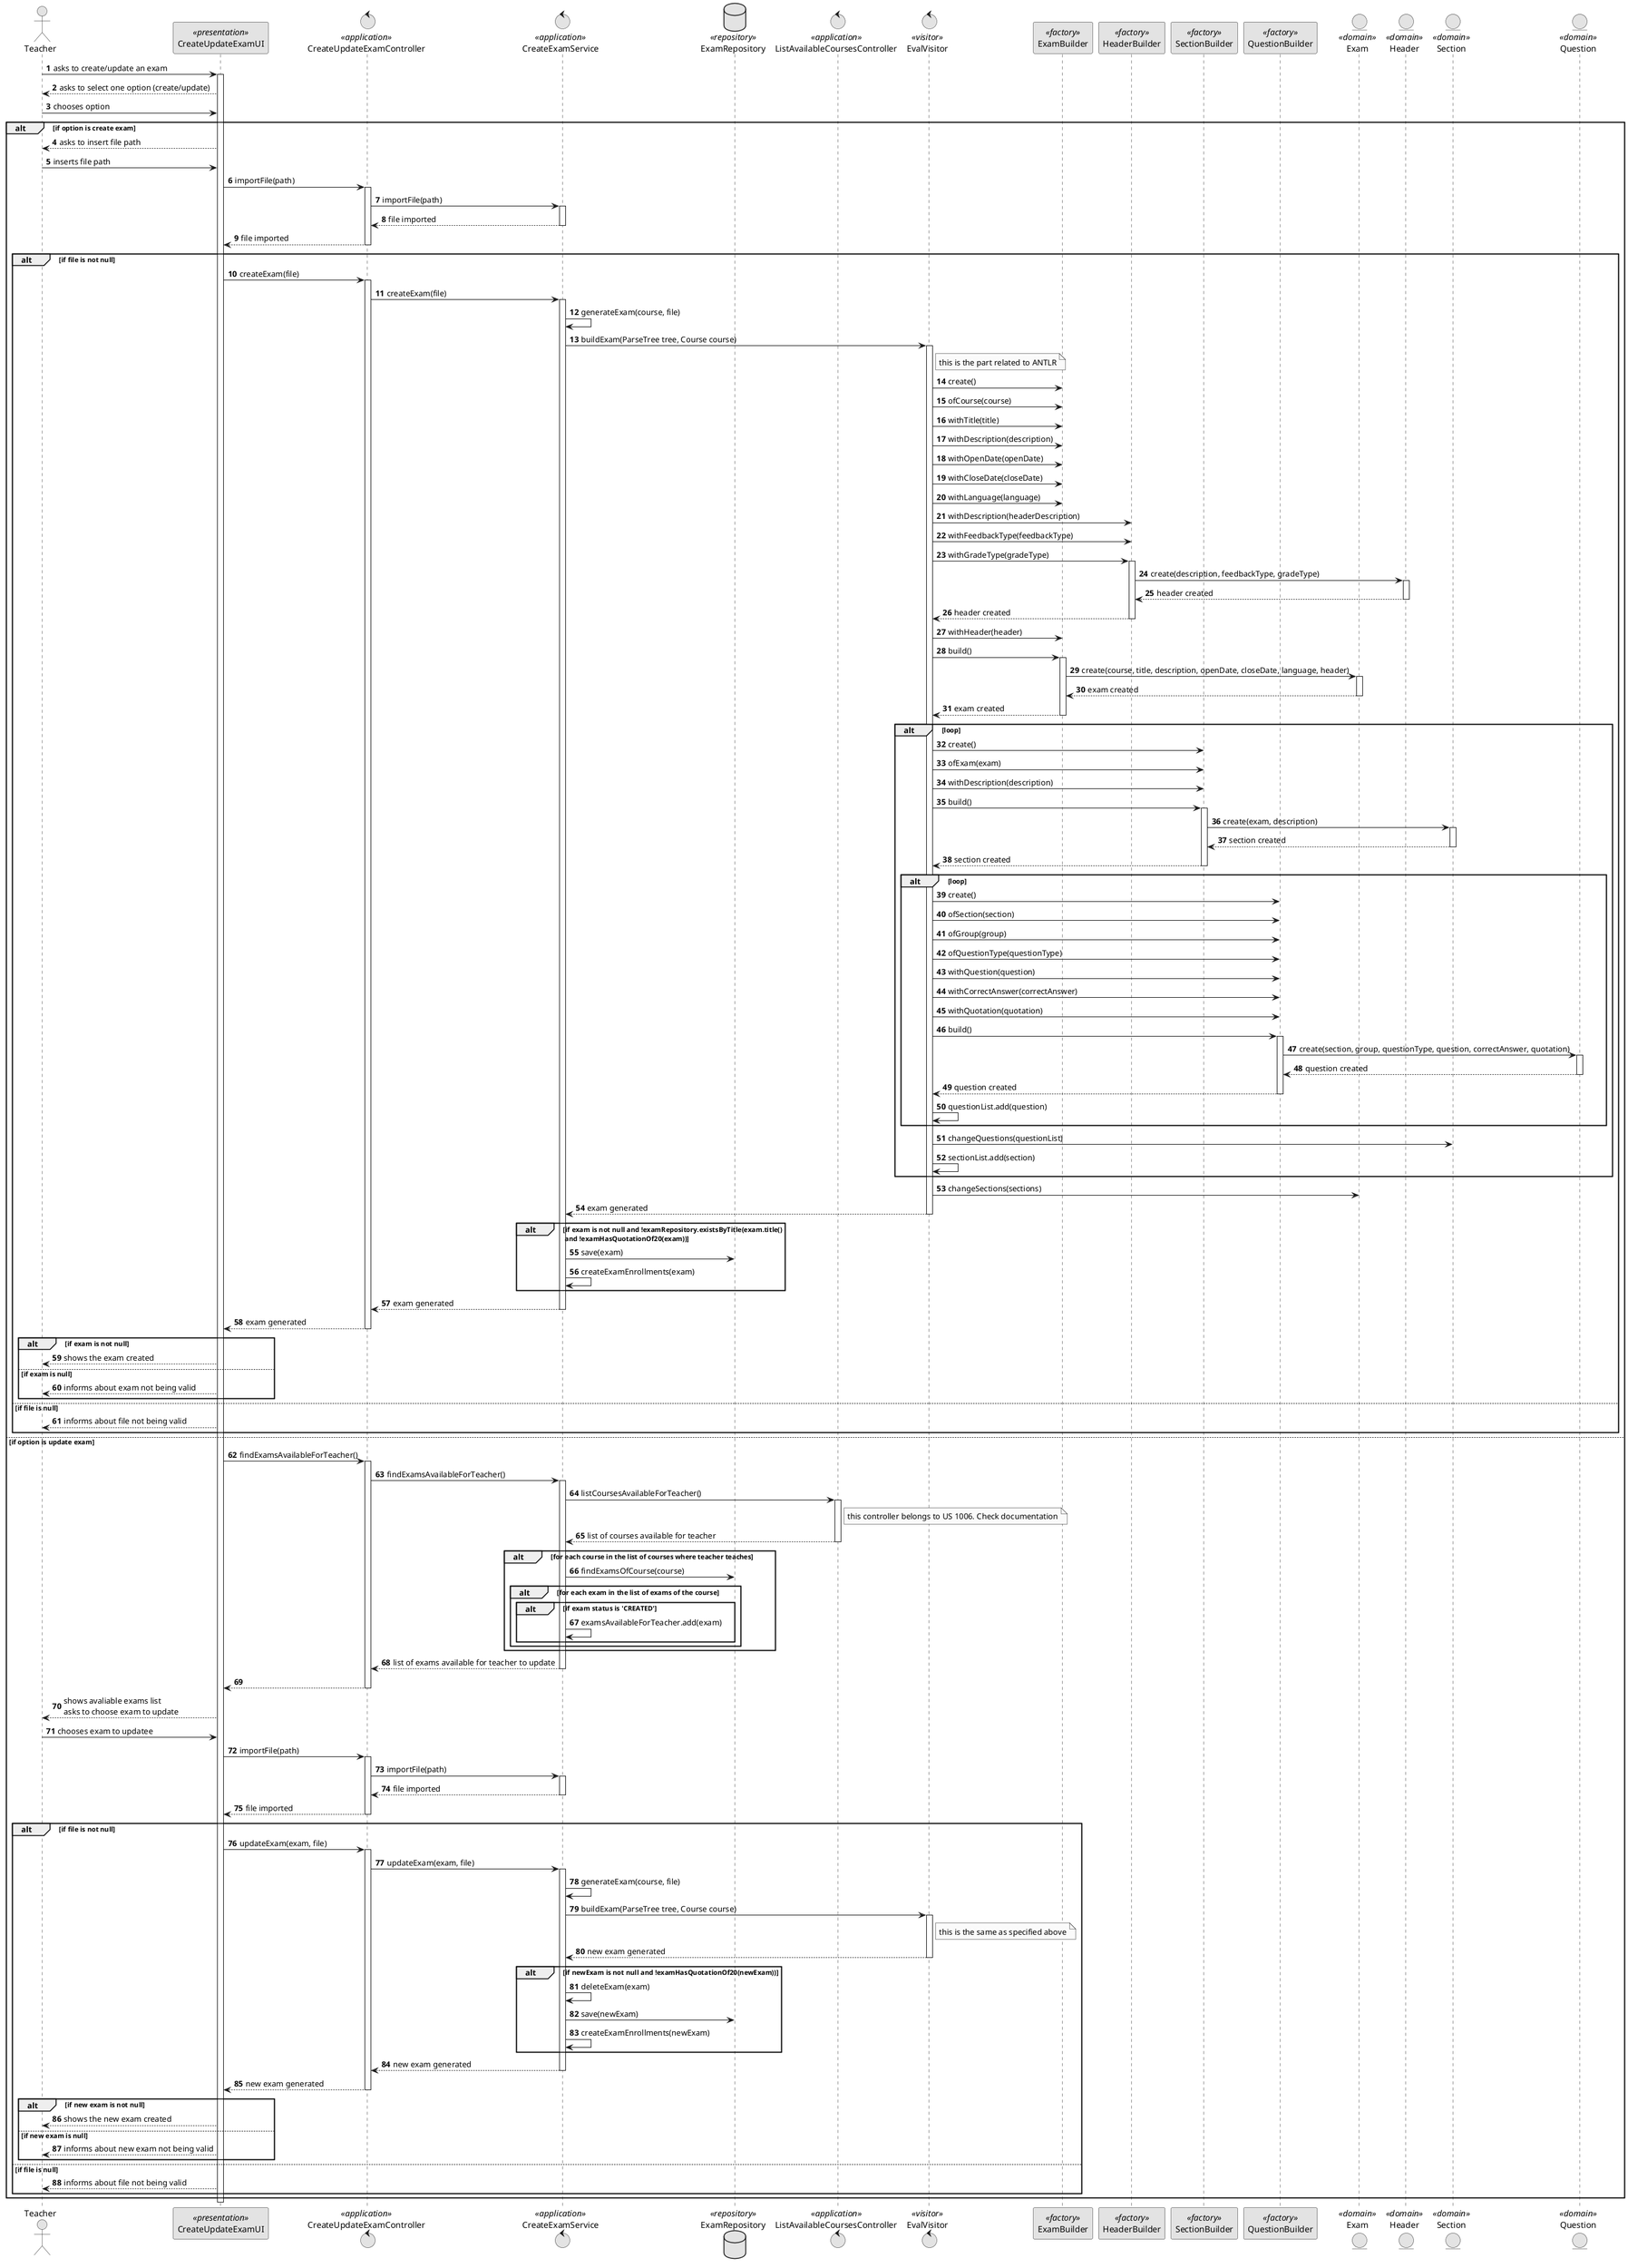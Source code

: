 @startuml
'http://plantuml.com/skinparam.html
skinparam monochrome true
skinparam packageStyle rect
skinparam defaultFontName FG Virgil
skinparam shadowing false
autonumber

actor Teacher as Actor
participant CreateUpdateExamUI as UI <<presentation>>
control CreateUpdateExamController as Controller <<application>>
control CreateExamService as Service <<application>>
database ExamRepository as ExamRepository <<repository>>
control ListAvailableCoursesController as ListAvailableCoursesController <<application>>
control EvalVisitor as EvalVisitor <<visitor>>
participant ExamBuilder as ExamBuilder <<factory>>
participant HeaderBuilder as HeaderBuilder <<factory>>
participant SectionBuilder as SectionBuilder <<factory>>
participant QuestionBuilder as QuestionBuilder <<factory>>
entity Exam as ExamDomain <<domain>>
entity Header as HeaderDomain <<domain>>
entity Section as SectionDomain <<domain>>
entity Question as QuestionDomain <<domain>>

Actor -> UI : asks to create/update an exam
activate UI
    UI --> Actor : asks to select one option (create/update)
    Actor -> UI : chooses option
    alt if option is create exam
        UI --> Actor : asks to insert file path
        Actor -> UI : inserts file path
        UI -> Controller : importFile(path)
        activate Controller
            Controller -> Service : importFile(path)
            activate Service
                Service --> Controller : file imported
            deactivate Service
            Controller --> UI : file imported
        deactivate Controller
        alt if file is not null
            UI -> Controller : createExam(file)
            activate Controller
                Controller -> Service : createExam(file)
                activate Service
                    Service -> Service : generateExam(course, file)
                    Service -> EvalVisitor : buildExam(ParseTree tree, Course course)
                    activate EvalVisitor
                        note right of EvalVisitor : this is the part related to ANTLR
                        EvalVisitor -> ExamBuilder : create()
                        EvalVisitor -> ExamBuilder : ofCourse(course)
                        EvalVisitor -> ExamBuilder : withTitle(title)
                        EvalVisitor -> ExamBuilder : withDescription(description)
                        EvalVisitor -> ExamBuilder : withOpenDate(openDate)
                        EvalVisitor -> ExamBuilder : withCloseDate(closeDate)
                        EvalVisitor -> ExamBuilder : withLanguage(language)
                        EvalVisitor -> HeaderBuilder : withDescription(headerDescription)
                        EvalVisitor -> HeaderBuilder : withFeedbackType(feedbackType)
                        EvalVisitor -> HeaderBuilder : withGradeType(gradeType)
                        activate HeaderBuilder
                            HeaderBuilder -> HeaderDomain : create(description, feedbackType, gradeType)
                            activate HeaderDomain
                                HeaderDomain --> HeaderBuilder : header created
                            deactivate HeaderDomain
                            HeaderBuilder --> EvalVisitor : header created
                        deactivate HeaderBuilder
                        EvalVisitor -> ExamBuilder : withHeader(header)
                        EvalVisitor -> ExamBuilder : build()
                        activate ExamBuilder
                            ExamBuilder -> ExamDomain : create(course, title, description, openDate, closeDate, language, header)
                            activate ExamDomain
                                ExamDomain --> ExamBuilder : exam created
                            deactivate ExamDomain
                            ExamBuilder --> EvalVisitor : exam created
                        deactivate ExamBuilder
                        
                        alt loop
                            EvalVisitor -> SectionBuilder : create()
                            EvalVisitor -> SectionBuilder : ofExam(exam)
                            EvalVisitor -> SectionBuilder : withDescription(description)
                            EvalVisitor -> SectionBuilder : build()
                            activate SectionBuilder
                                SectionBuilder -> SectionDomain : create(exam, description)
                                activate SectionDomain
                                    SectionDomain --> SectionBuilder : section created
                                deactivate SectionDomain
                                SectionBuilder --> EvalVisitor : section created
                            deactivate SectionBuilder
                            alt loop
                                EvalVisitor -> QuestionBuilder : create()
                                EvalVisitor -> QuestionBuilder : ofSection(section)
                                EvalVisitor -> QuestionBuilder : ofGroup(group)
                                EvalVisitor -> QuestionBuilder : ofQuestionType(questionType)
                                EvalVisitor -> QuestionBuilder : withQuestion(question)
                                EvalVisitor -> QuestionBuilder : withCorrectAnswer(correctAnswer)
                                EvalVisitor -> QuestionBuilder : withQuotation(quotation)
                                EvalVisitor -> QuestionBuilder : build()
                                activate QuestionBuilder
                                    QuestionBuilder -> QuestionDomain : create(section, group, questionType, question, correctAnswer, quotation)
                                    activate QuestionDomain
                                        QuestionDomain --> QuestionBuilder : question created
                                    deactivate QuestionDomain
                                    QuestionBuilder --> EvalVisitor : question created
                                deactivate QuestionBuilder
                                EvalVisitor -> EvalVisitor : questionList.add(question)
                            end
                            EvalVisitor -> SectionDomain : changeQuestions(questionList)
                            EvalVisitor -> EvalVisitor : sectionList.add(section)
                        end
                        EvalVisitor -> ExamDomain: changeSections(sections)
                        EvalVisitor --> Service : exam generated
                    deactivate EvalVisitor
                    alt if exam is not null and !examRepository.existsByTitle(exam.title()\n and !examHasQuotationOf20(exam))
                        Service -> ExamRepository : save(exam)
                        Service -> Service : createExamEnrollments(exam)
                    end
                    Service --> Controller : exam generated
                deactivate Service
                Controller --> UI : exam generated
            deactivate Controller
            alt if exam is not null
                UI --> Actor : shows the exam created
            else if exam is null
                UI --> Actor : informs about exam not being valid
            end
        else if file is null
                UI --> Actor : informs about file not being valid
        end
    else if option is update exam
        UI -> Controller : findExamsAvailableForTeacher()
        activate Controller
            Controller -> Service : findExamsAvailableForTeacher()
            activate Service
                Service -> ListAvailableCoursesController : listCoursesAvailableForTeacher()
                activate ListAvailableCoursesController
                    note right of ListAvailableCoursesController : this controller belongs to US 1006. Check documentation
                    ListAvailableCoursesController --> Service : list of courses available for teacher
                deactivate ListAvailableCoursesController

                alt for each course in the list of courses where teacher teaches
                    Service -> ExamRepository : findExamsOfCourse(course)
                    alt for each exam in the list of exams of the course
                        alt if exam status is 'CREATED'
                            Service -> Service : examsAvailableForTeacher.add(exam)
                        end
                    end
                end
                Service --> Controller : list of exams available for teacher to update
            deactivate Service
            Controller --> UI
        deactivate Controller
        Actor <-- UI : shows avaliable exams list\nasks to choose exam to update
        Actor -> UI : chooses exam to updatee
        UI -> Controller : importFile(path)
        activate Controller
            Controller -> Service : importFile(path)
            activate Service
                Service --> Controller : file imported
            deactivate Service
            Controller --> UI : file imported
        deactivate Controller
        alt if file is not null
            UI -> Controller : updateExam(exam, file)
            activate Controller
                Controller -> Service : updateExam(exam, file)
                activate Service
                Service -> Service : generateExam(course, file)
                    Service -> EvalVisitor : buildExam(ParseTree tree, Course course)
                    activate EvalVisitor
                        note right of EvalVisitor : this is the same as specified above
                        EvalVisitor --> Service : new exam generated
                    deactivate EvalVisitor
                    alt if newExam is not null and !examHasQuotationOf20(newExam))
                        Service -> Service : deleteExam(exam)
                        Service -> ExamRepository : save(newExam)
                        Service -> Service : createExamEnrollments(newExam)
                    end
                    Service --> Controller : new exam generated
                deactivate Service
                Controller --> UI : new exam generated
            deactivate Controller
            alt if new exam is not null
                UI --> Actor : shows the new exam created
            else if new exam is null
                UI --> Actor : informs about new exam not being valid
            end
        else if file is null
            UI --> Actor : informs about file not being valid
        end
    end
deactivate UI
@enduml